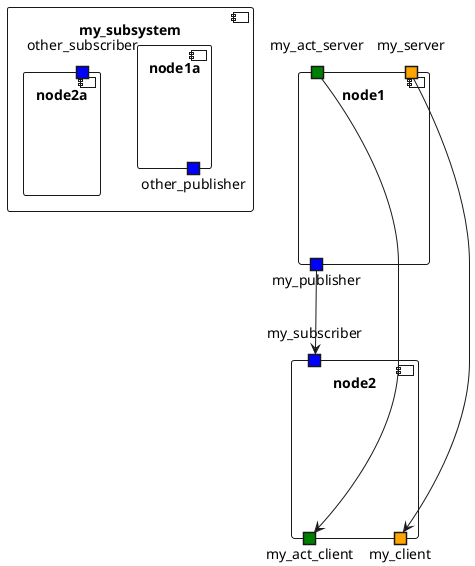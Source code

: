 @startuml

/'SUBSYSTEMS'/
component my_subsystem {
  component node1a {

/' PORTS DEFINED AS AVAILABLE IN THE ROSSYSTEM FILE '/
    portout node1a.other_publisher as "other_publisher" #blue

/' PORTS FROM THE ORIGINAL NODE '/
  }

  component node2a {

/' PORTS DEFINED AS AVAILABLE IN THE ROSSYSTEM FILE '/
    portin node2a.other_subscriber as "other_subscriber" #blue

/' PORTS FROM THE ORIGINAL NODE '/
  }

 }

  component node1 {

/' PORTS DEFINED AS AVAILABLE IN THE ROSSYSTEM FILE '/
    portout node1.my_publisher as "my_publisher" #blue
    portin node1.my_server as "my_server" #orange
    portin node1.my_act_server as "my_act_server" #green

/' PORTS FROM THE ORIGINAL NODE '/
  }

  component node2 {

/' PORTS DEFINED AS AVAILABLE IN THE ROSSYSTEM FILE '/
    portin node2.my_subscriber as "my_subscriber" #blue
    portout node2.my_client as "my_client" #orange
    portout node2.my_act_client as "my_act_client" #green

/' PORTS FROM THE ORIGINAL NODE '/
  }

  node1.my_publisher --> node2.my_subscriber
  node1.my_act_server --> node2.my_act_client
  node1.my_server --> node2.my_client

@enduml